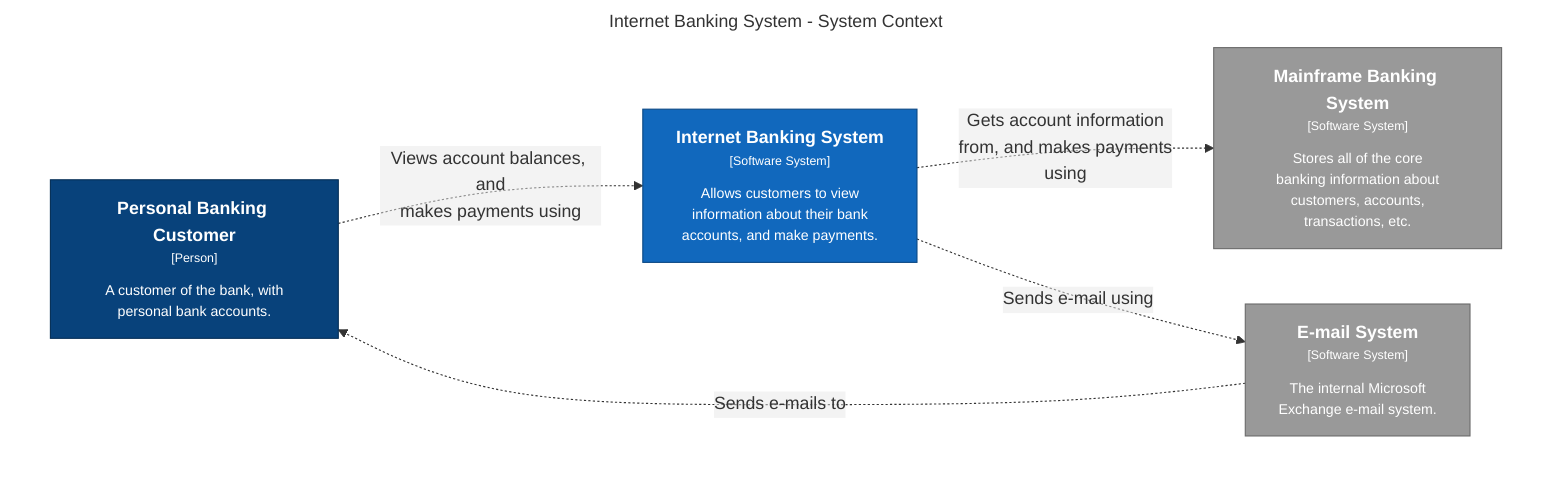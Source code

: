 graph TB
  linkStyle default fill:#ffffff

  subgraph diagram ["Internet Banking System - System Context"]
    style diagram fill:#ffffff,stroke:#ffffff

    1["<div style='font-weight: bold'>Personal Banking Customer</div><div style='font-size: 70%; margin-top: 0px'>[Person]</div><div style='font-size: 80%; margin-top:10px'>A customer of the bank, with<br />personal bank accounts.</div>"]
    style 1 fill:#08427b,stroke:#052e56,color:#ffffff
    2["<div style='font-weight: bold'>Internet Banking System</div><div style='font-size: 70%; margin-top: 0px'>[Software System]</div><div style='font-size: 80%; margin-top:10px'>Allows customers to view<br />information about their bank<br />accounts, and make payments.</div>"]
    style 2 fill:#1168bd,stroke:#0b4884,color:#ffffff
    4["<div style='font-weight: bold'>Mainframe Banking System</div><div style='font-size: 70%; margin-top: 0px'>[Software System]</div><div style='font-size: 80%; margin-top:10px'>Stores all of the core<br />banking information about<br />customers, accounts,<br />transactions, etc.</div>"]
    style 4 fill:#999999,stroke:#6b6b6b,color:#ffffff
    6["<div style='font-weight: bold'>E-mail System</div><div style='font-size: 70%; margin-top: 0px'>[Software System]</div><div style='font-size: 80%; margin-top:10px'>The internal Microsoft<br />Exchange e-mail system.</div>"]
    style 6 fill:#999999,stroke:#6b6b6b,color:#ffffff

    1-. "<div>Views account balances, and<br />makes payments using</div><div style='font-size: 70%'></div>" .->2
    2-. "<div>Gets account information<br />from, and makes payments<br />using</div><div style='font-size: 70%'></div>" .->4
    2-. "<div>Sends e-mail using</div><div style='font-size: 70%'></div>" .->6
    6-. "<div>Sends e-mails to</div><div style='font-size: 70%'></div>" .->1
  end